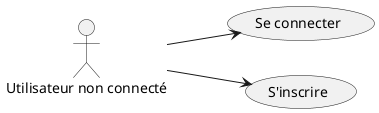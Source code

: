 @startuml "Diagramme de cas d'utilisation anonyme"
left to right direction

actor "Utilisateur non connecté" as anonyme

usecase "Se connecter" as UC1
usecase "S'inscrire" as UC2

anonyme --> UC1
anonyme --> UC2

@enduml
